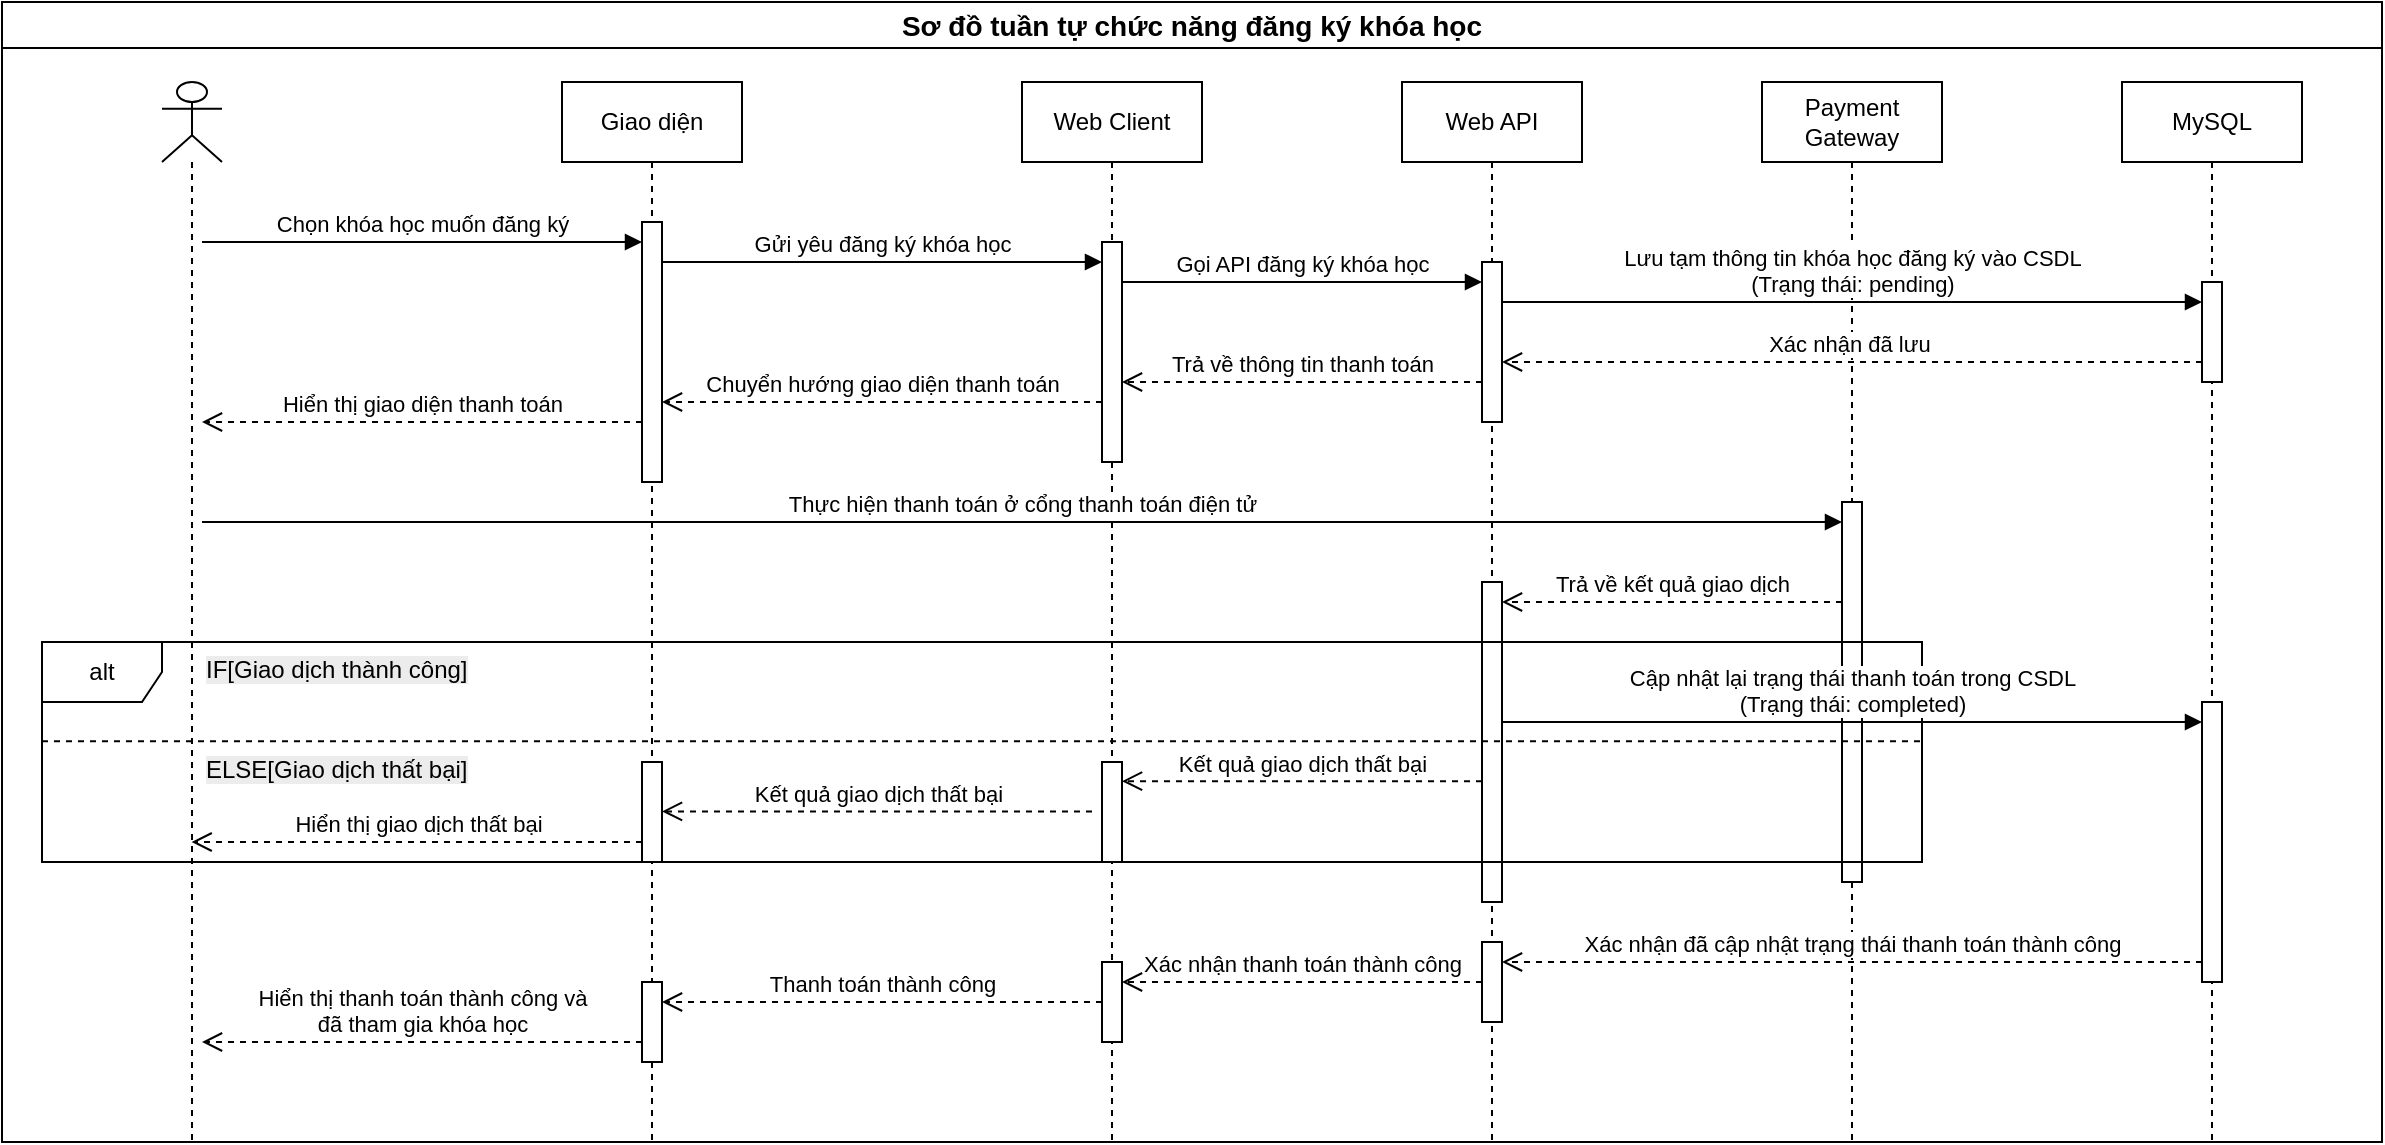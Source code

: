 <mxfile version="27.0.6">
  <diagram name="Page-1" id="ljjpJZf_MDKBFqsCf7DH">
    <mxGraphModel dx="1630" dy="902" grid="1" gridSize="10" guides="1" tooltips="1" connect="1" arrows="1" fold="1" page="1" pageScale="1" pageWidth="850" pageHeight="1100" math="0" shadow="0">
      <root>
        <mxCell id="0" />
        <mxCell id="1" parent="0" />
        <mxCell id="XpHpszUaNS6xZt6m8uRX-1" value="Sơ đồ tuần tự chức năng đăng ký khóa học" style="swimlane;whiteSpace=wrap;html=1;startSize=23;fontSize=14;" parent="1" vertex="1">
          <mxGeometry x="60" y="260" width="1190" height="570" as="geometry" />
        </mxCell>
        <mxCell id="XpHpszUaNS6xZt6m8uRX-2" value="" style="shape=umlLifeline;perimeter=lifelinePerimeter;whiteSpace=wrap;html=1;container=1;dropTarget=0;collapsible=0;recursiveResize=0;outlineConnect=0;portConstraint=eastwest;newEdgeStyle={&quot;curved&quot;:0,&quot;rounded&quot;:0};participant=umlActor;" parent="XpHpszUaNS6xZt6m8uRX-1" vertex="1">
          <mxGeometry x="80" y="40" width="30" height="530" as="geometry" />
        </mxCell>
        <mxCell id="XpHpszUaNS6xZt6m8uRX-3" value="Giao diện" style="shape=umlLifeline;perimeter=lifelinePerimeter;whiteSpace=wrap;html=1;container=1;dropTarget=0;collapsible=0;recursiveResize=0;outlineConnect=0;portConstraint=eastwest;newEdgeStyle={&quot;curved&quot;:0,&quot;rounded&quot;:0};" parent="XpHpszUaNS6xZt6m8uRX-1" vertex="1">
          <mxGeometry x="280" y="40" width="90" height="530" as="geometry" />
        </mxCell>
        <mxCell id="XpHpszUaNS6xZt6m8uRX-4" value="" style="html=1;points=[[0,0,0,0,5],[0,1,0,0,-5],[1,0,0,0,5],[1,1,0,0,-5]];perimeter=orthogonalPerimeter;outlineConnect=0;targetShapes=umlLifeline;portConstraint=eastwest;newEdgeStyle={&quot;curved&quot;:0,&quot;rounded&quot;:0};" parent="XpHpszUaNS6xZt6m8uRX-3" vertex="1">
          <mxGeometry x="40" y="70" width="10" height="130" as="geometry" />
        </mxCell>
        <mxCell id="XpHpszUaNS6xZt6m8uRX-58" value="" style="html=1;points=[[0,0,0,0,5],[0,1,0,0,-5],[1,0,0,0,5],[1,1,0,0,-5]];perimeter=orthogonalPerimeter;outlineConnect=0;targetShapes=umlLifeline;portConstraint=eastwest;newEdgeStyle={&quot;curved&quot;:0,&quot;rounded&quot;:0};" parent="XpHpszUaNS6xZt6m8uRX-3" vertex="1">
          <mxGeometry x="40" y="450" width="10" height="40" as="geometry" />
        </mxCell>
        <mxCell id="XpHpszUaNS6xZt6m8uRX-6" value="Web Client" style="shape=umlLifeline;perimeter=lifelinePerimeter;whiteSpace=wrap;html=1;container=1;dropTarget=0;collapsible=0;recursiveResize=0;outlineConnect=0;portConstraint=eastwest;newEdgeStyle={&quot;curved&quot;:0,&quot;rounded&quot;:0};" parent="XpHpszUaNS6xZt6m8uRX-1" vertex="1">
          <mxGeometry x="510" y="40" width="90" height="530" as="geometry" />
        </mxCell>
        <mxCell id="XpHpszUaNS6xZt6m8uRX-7" value="&lt;span style=&quot;color: rgba(0, 0, 0, 0); font-family: monospace; font-size: 0px; text-align: start;&quot;&gt;%3CmxGraphModel%3E%3Croot%3E%3CmxCell%20id%3D%220%22%2F%3E%3CmxCell%20id%3D%221%22%20parent%3D%220%22%2F%3E%3CmxCell%20id%3D%222%22%20value%3D%22G%E1%BB%8Di%20API%20t%C3%ACm%20ki%E1%BA%BFm%20d%E1%BB%AF%20li%E1%BB%87u%22%20style%3D%22html%3D1%3BverticalAlign%3Dbottom%3BendArrow%3Dblock%3Bcurved%3D0%3Brounded%3D0%3B%22%20edge%3D%221%22%20parent%3D%221%22%3E%3CmxGeometry%20width%3D%2280%22%20relative%3D%221%22%20as%3D%22geometry%22%3E%3CmxPoint%20x%3D%22360%22%20y%3D%22730%22%20as%3D%22sourcePoint%22%2F%3E%3CmxPoint%20x%3D%22580%22%20y%3D%22730%22%20as%3D%22targetPoint%22%2F%3E%3C%2FmxGeometry%3E%3C%2FmxCell%3E%3C%2Froot%3E%3C%2FmxGraphModel%3E&lt;/span&gt;&lt;span style=&quot;color: rgba(0, 0, 0, 0); font-family: monospace; font-size: 0px; text-align: start;&quot;&gt;%3CmxGraphModel%3E%3Croot%3E%3CmxCell%20id%3D%220%22%2F%3E%3CmxCell%20id%3D%221%22%20parent%3D%220%22%2F%3E%3CmxCell%20id%3D%222%22%20value%3D%22G%E1%BB%8Di%20API%20t%C3%ACm%20ki%E1%BA%BFm%20d%E1%BB%AF%20li%E1%BB%87u%22%20style%3D%22html%3D1%3BverticalAlign%3Dbottom%3BendArrow%3Dblock%3Bcurved%3D0%3Brounded%3D0%3B%22%20edge%3D%221%22%20parent%3D%221%22%3E%3CmxGeometry%20width%3D%2280%22%20relative%3D%221%22%20as%3D%22geometry%22%3E%3CmxPoint%20x%3D%22360%22%20y%3D%22730%22%20as%3D%22sourcePoint%22%2F%3E%3CmxPoint%20x%3D%22580%22%20y%3D%22730%22%20as%3D%22targetPoint%22%2F%3E%3C%2FmxGeometry%3E%3C%2FmxCell%3E%3C%2Froot%3E%3C%2FmxGraphModel%3E&lt;/span&gt;" style="html=1;points=[[0,0,0,0,5],[0,1,0,0,-5],[1,0,0,0,5],[1,1,0,0,-5]];perimeter=orthogonalPerimeter;outlineConnect=0;targetShapes=umlLifeline;portConstraint=eastwest;newEdgeStyle={&quot;curved&quot;:0,&quot;rounded&quot;:0};" parent="XpHpszUaNS6xZt6m8uRX-6" vertex="1">
          <mxGeometry x="40" y="80" width="10" height="110" as="geometry" />
        </mxCell>
        <mxCell id="XpHpszUaNS6xZt6m8uRX-56" value="" style="html=1;points=[[0,0,0,0,5],[0,1,0,0,-5],[1,0,0,0,5],[1,1,0,0,-5]];perimeter=orthogonalPerimeter;outlineConnect=0;targetShapes=umlLifeline;portConstraint=eastwest;newEdgeStyle={&quot;curved&quot;:0,&quot;rounded&quot;:0};" parent="XpHpszUaNS6xZt6m8uRX-6" vertex="1">
          <mxGeometry x="40" y="440" width="10" height="40" as="geometry" />
        </mxCell>
        <mxCell id="XpHpszUaNS6xZt6m8uRX-9" value="Web API" style="shape=umlLifeline;perimeter=lifelinePerimeter;whiteSpace=wrap;html=1;container=1;dropTarget=0;collapsible=0;recursiveResize=0;outlineConnect=0;portConstraint=eastwest;newEdgeStyle={&quot;curved&quot;:0,&quot;rounded&quot;:0};" parent="XpHpszUaNS6xZt6m8uRX-1" vertex="1">
          <mxGeometry x="700" y="40" width="90" height="530" as="geometry" />
        </mxCell>
        <mxCell id="XpHpszUaNS6xZt6m8uRX-10" value="" style="html=1;points=[[0,0,0,0,5],[0,1,0,0,-5],[1,0,0,0,5],[1,1,0,0,-5]];perimeter=orthogonalPerimeter;outlineConnect=0;targetShapes=umlLifeline;portConstraint=eastwest;newEdgeStyle={&quot;curved&quot;:0,&quot;rounded&quot;:0};" parent="XpHpszUaNS6xZt6m8uRX-9" vertex="1">
          <mxGeometry x="40" y="90" width="10" height="80" as="geometry" />
        </mxCell>
        <mxCell id="XpHpszUaNS6xZt6m8uRX-54" value="" style="html=1;points=[[0,0,0,0,5],[0,1,0,0,-5],[1,0,0,0,5],[1,1,0,0,-5]];perimeter=orthogonalPerimeter;outlineConnect=0;targetShapes=umlLifeline;portConstraint=eastwest;newEdgeStyle={&quot;curved&quot;:0,&quot;rounded&quot;:0};" parent="XpHpszUaNS6xZt6m8uRX-9" vertex="1">
          <mxGeometry x="40" y="430" width="10" height="40" as="geometry" />
        </mxCell>
        <mxCell id="XpHpszUaNS6xZt6m8uRX-12" value="Chọn khóa học muốn đăng ký" style="html=1;verticalAlign=bottom;endArrow=block;curved=0;rounded=0;" parent="XpHpszUaNS6xZt6m8uRX-1" edge="1">
          <mxGeometry width="80" relative="1" as="geometry">
            <mxPoint x="100" y="120" as="sourcePoint" />
            <mxPoint x="320" y="120" as="targetPoint" />
          </mxGeometry>
        </mxCell>
        <mxCell id="XpHpszUaNS6xZt6m8uRX-13" value="Gửi yêu đăng ký khóa học" style="html=1;verticalAlign=bottom;endArrow=block;curved=0;rounded=0;" parent="XpHpszUaNS6xZt6m8uRX-1" edge="1">
          <mxGeometry width="80" relative="1" as="geometry">
            <mxPoint x="330" y="130" as="sourcePoint" />
            <mxPoint x="550" y="130" as="targetPoint" />
          </mxGeometry>
        </mxCell>
        <mxCell id="XpHpszUaNS6xZt6m8uRX-14" value="Gọi API đăng ký khóa học" style="html=1;verticalAlign=bottom;endArrow=block;curved=0;rounded=0;" parent="XpHpszUaNS6xZt6m8uRX-1" target="XpHpszUaNS6xZt6m8uRX-10" edge="1">
          <mxGeometry width="80" relative="1" as="geometry">
            <mxPoint x="560" y="140" as="sourcePoint" />
            <mxPoint x="720" y="140" as="targetPoint" />
          </mxGeometry>
        </mxCell>
        <mxCell id="XpHpszUaNS6xZt6m8uRX-15" value="Payment&lt;br&gt;Gateway" style="shape=umlLifeline;perimeter=lifelinePerimeter;whiteSpace=wrap;html=1;container=1;dropTarget=0;collapsible=0;recursiveResize=0;outlineConnect=0;portConstraint=eastwest;newEdgeStyle={&quot;curved&quot;:0,&quot;rounded&quot;:0};" parent="XpHpszUaNS6xZt6m8uRX-1" vertex="1">
          <mxGeometry x="880" y="40" width="90" height="530" as="geometry" />
        </mxCell>
        <mxCell id="XpHpszUaNS6xZt6m8uRX-40" value="" style="html=1;points=[[0,0,0,0,5],[0,1,0,0,-5],[1,0,0,0,5],[1,1,0,0,-5]];perimeter=orthogonalPerimeter;outlineConnect=0;targetShapes=umlLifeline;portConstraint=eastwest;newEdgeStyle={&quot;curved&quot;:0,&quot;rounded&quot;:0};" parent="XpHpszUaNS6xZt6m8uRX-15" vertex="1">
          <mxGeometry x="40" y="210" width="10" height="190" as="geometry" />
        </mxCell>
        <mxCell id="XpHpszUaNS6xZt6m8uRX-31" value="MySQL" style="shape=umlLifeline;perimeter=lifelinePerimeter;whiteSpace=wrap;html=1;container=1;dropTarget=0;collapsible=0;recursiveResize=0;outlineConnect=0;portConstraint=eastwest;newEdgeStyle={&quot;curved&quot;:0,&quot;rounded&quot;:0};" parent="XpHpszUaNS6xZt6m8uRX-1" vertex="1">
          <mxGeometry x="1060" y="40" width="90" height="530" as="geometry" />
        </mxCell>
        <mxCell id="XpHpszUaNS6xZt6m8uRX-32" value="" style="html=1;points=[[0,0,0,0,5],[0,1,0,0,-5],[1,0,0,0,5],[1,1,0,0,-5]];perimeter=orthogonalPerimeter;outlineConnect=0;targetShapes=umlLifeline;portConstraint=eastwest;newEdgeStyle={&quot;curved&quot;:0,&quot;rounded&quot;:0};" parent="XpHpszUaNS6xZt6m8uRX-31" vertex="1">
          <mxGeometry x="40" y="100" width="10" height="50" as="geometry" />
        </mxCell>
        <mxCell id="XpHpszUaNS6xZt6m8uRX-53" value="" style="html=1;points=[[0,0,0,0,5],[0,1,0,0,-5],[1,0,0,0,5],[1,1,0,0,-5]];perimeter=orthogonalPerimeter;outlineConnect=0;targetShapes=umlLifeline;portConstraint=eastwest;newEdgeStyle={&quot;curved&quot;:0,&quot;rounded&quot;:0};" parent="XpHpszUaNS6xZt6m8uRX-31" vertex="1">
          <mxGeometry x="40" y="310" width="10" height="140" as="geometry" />
        </mxCell>
        <mxCell id="XpHpszUaNS6xZt6m8uRX-34" value="Lưu tạm thông tin khóa học đăng ký vào CSDL&lt;br&gt;(Trạng thái: pending)" style="html=1;verticalAlign=bottom;endArrow=block;curved=0;rounded=0;" parent="XpHpszUaNS6xZt6m8uRX-1" edge="1">
          <mxGeometry width="80" relative="1" as="geometry">
            <mxPoint x="750" y="150" as="sourcePoint" />
            <mxPoint x="1100" y="150" as="targetPoint" />
          </mxGeometry>
        </mxCell>
        <mxCell id="XpHpszUaNS6xZt6m8uRX-35" value="Xác nhận đã lưu&amp;nbsp;" style="html=1;verticalAlign=bottom;endArrow=open;dashed=1;endSize=8;curved=0;rounded=0;" parent="XpHpszUaNS6xZt6m8uRX-1" edge="1">
          <mxGeometry relative="1" as="geometry">
            <mxPoint x="1100" y="180" as="sourcePoint" />
            <mxPoint x="750" y="180" as="targetPoint" />
          </mxGeometry>
        </mxCell>
        <mxCell id="XpHpszUaNS6xZt6m8uRX-36" value="Trả về thông tin thanh toán" style="html=1;verticalAlign=bottom;endArrow=open;dashed=1;endSize=8;curved=0;rounded=0;" parent="XpHpszUaNS6xZt6m8uRX-1" target="XpHpszUaNS6xZt6m8uRX-7" edge="1">
          <mxGeometry relative="1" as="geometry">
            <mxPoint x="740" y="190" as="sourcePoint" />
            <mxPoint x="390" y="190" as="targetPoint" />
          </mxGeometry>
        </mxCell>
        <mxCell id="XpHpszUaNS6xZt6m8uRX-37" value="Chuyển hướng giao diện thanh toán" style="html=1;verticalAlign=bottom;endArrow=open;dashed=1;endSize=8;curved=0;rounded=0;" parent="XpHpszUaNS6xZt6m8uRX-1" target="XpHpszUaNS6xZt6m8uRX-4" edge="1">
          <mxGeometry relative="1" as="geometry">
            <mxPoint x="550" y="200" as="sourcePoint" />
            <mxPoint x="340" y="200" as="targetPoint" />
          </mxGeometry>
        </mxCell>
        <mxCell id="XpHpszUaNS6xZt6m8uRX-38" value="Hiển thị giao diện thanh toán" style="html=1;verticalAlign=bottom;endArrow=open;dashed=1;endSize=8;curved=0;rounded=0;" parent="XpHpszUaNS6xZt6m8uRX-1" edge="1">
          <mxGeometry relative="1" as="geometry">
            <mxPoint x="320" y="210" as="sourcePoint" />
            <mxPoint x="100" y="210" as="targetPoint" />
          </mxGeometry>
        </mxCell>
        <mxCell id="XpHpszUaNS6xZt6m8uRX-39" value="Thực hiện thanh toán ở cổng thanh toán điện tử" style="html=1;verticalAlign=bottom;endArrow=block;curved=0;rounded=0;" parent="XpHpszUaNS6xZt6m8uRX-1" edge="1">
          <mxGeometry width="80" relative="1" as="geometry">
            <mxPoint x="100" y="260" as="sourcePoint" />
            <mxPoint x="920" y="260" as="targetPoint" />
          </mxGeometry>
        </mxCell>
        <mxCell id="XpHpszUaNS6xZt6m8uRX-42" value="Trả về kết quả giao dịch" style="html=1;verticalAlign=bottom;endArrow=open;dashed=1;endSize=8;curved=0;rounded=0;" parent="XpHpszUaNS6xZt6m8uRX-1" edge="1">
          <mxGeometry relative="1" as="geometry">
            <mxPoint x="920" y="300" as="sourcePoint" />
            <mxPoint x="750" y="300" as="targetPoint" />
          </mxGeometry>
        </mxCell>
        <mxCell id="XpHpszUaNS6xZt6m8uRX-41" value="" style="html=1;points=[[0,0,0,0,5],[0,1,0,0,-5],[1,0,0,0,5],[1,1,0,0,-5]];perimeter=orthogonalPerimeter;outlineConnect=0;targetShapes=umlLifeline;portConstraint=eastwest;newEdgeStyle={&quot;curved&quot;:0,&quot;rounded&quot;:0};" parent="XpHpszUaNS6xZt6m8uRX-1" vertex="1">
          <mxGeometry x="740" y="290" width="10" height="160" as="geometry" />
        </mxCell>
        <mxCell id="XpHpszUaNS6xZt6m8uRX-43" value="alt" style="shape=umlFrame;whiteSpace=wrap;html=1;pointerEvents=0;" parent="XpHpszUaNS6xZt6m8uRX-1" vertex="1">
          <mxGeometry x="20" y="320" width="940" height="110" as="geometry" />
        </mxCell>
        <mxCell id="XpHpszUaNS6xZt6m8uRX-44" value="" style="endArrow=none;dashed=1;html=1;rounded=0;exitX=0.002;exitY=0.542;exitDx=0;exitDy=0;exitPerimeter=0;entryX=1.001;entryY=0.542;entryDx=0;entryDy=0;entryPerimeter=0;" parent="XpHpszUaNS6xZt6m8uRX-1" edge="1">
          <mxGeometry width="50" height="50" relative="1" as="geometry">
            <mxPoint x="20.0" y="369.58" as="sourcePoint" />
            <mxPoint x="959.06" y="369.58" as="targetPoint" />
          </mxGeometry>
        </mxCell>
        <mxCell id="XpHpszUaNS6xZt6m8uRX-45" value="&lt;span style=&quot;color: rgb(0, 0, 0); font-family: Helvetica; font-size: 12px; font-style: normal; font-variant-ligatures: normal; font-variant-caps: normal; font-weight: 400; letter-spacing: normal; orphans: 2; text-align: center; text-indent: 0px; text-transform: none; widows: 2; word-spacing: 0px; -webkit-text-stroke-width: 0px; white-space: normal; background-color: rgb(236, 236, 236); text-decoration-thickness: initial; text-decoration-style: initial; text-decoration-color: initial; float: none; display: inline !important;&quot;&gt;IF[Giao dịch thành công]&lt;/span&gt;" style="text;whiteSpace=wrap;html=1;" parent="XpHpszUaNS6xZt6m8uRX-1" vertex="1">
          <mxGeometry x="100" y="320" width="140" height="40" as="geometry" />
        </mxCell>
        <mxCell id="XpHpszUaNS6xZt6m8uRX-46" value="&lt;span style=&quot;color: rgb(0, 0, 0); font-family: Helvetica; font-size: 12px; font-style: normal; font-variant-ligatures: normal; font-variant-caps: normal; font-weight: 400; letter-spacing: normal; orphans: 2; text-align: center; text-indent: 0px; text-transform: none; widows: 2; word-spacing: 0px; -webkit-text-stroke-width: 0px; white-space: normal; background-color: rgb(236, 236, 236); text-decoration-thickness: initial; text-decoration-style: initial; text-decoration-color: initial; float: none; display: inline !important;&quot;&gt;ELSE[Giao dịch thất bại]&lt;/span&gt;" style="text;whiteSpace=wrap;html=1;" parent="XpHpszUaNS6xZt6m8uRX-1" vertex="1">
          <mxGeometry x="100" y="370" width="140" height="40" as="geometry" />
        </mxCell>
        <mxCell id="XpHpszUaNS6xZt6m8uRX-47" value="Kết quả giao dịch thất bại" style="html=1;verticalAlign=bottom;endArrow=open;dashed=1;endSize=8;curved=0;rounded=0;" parent="XpHpszUaNS6xZt6m8uRX-1" edge="1">
          <mxGeometry relative="1" as="geometry">
            <mxPoint x="740" y="389.58" as="sourcePoint" />
            <mxPoint x="560.0" y="389.58" as="targetPoint" />
          </mxGeometry>
        </mxCell>
        <mxCell id="XpHpszUaNS6xZt6m8uRX-48" value="" style="html=1;points=[[0,0,0,0,5],[0,1,0,0,-5],[1,0,0,0,5],[1,1,0,0,-5]];perimeter=orthogonalPerimeter;outlineConnect=0;targetShapes=umlLifeline;portConstraint=eastwest;newEdgeStyle={&quot;curved&quot;:0,&quot;rounded&quot;:0};" parent="XpHpszUaNS6xZt6m8uRX-1" vertex="1">
          <mxGeometry x="550" y="380" width="10" height="50" as="geometry" />
        </mxCell>
        <mxCell id="XpHpszUaNS6xZt6m8uRX-49" value="" style="html=1;points=[[0,0,0,0,5],[0,1,0,0,-5],[1,0,0,0,5],[1,1,0,0,-5]];perimeter=orthogonalPerimeter;outlineConnect=0;targetShapes=umlLifeline;portConstraint=eastwest;newEdgeStyle={&quot;curved&quot;:0,&quot;rounded&quot;:0};" parent="XpHpszUaNS6xZt6m8uRX-1" vertex="1">
          <mxGeometry x="320" y="380" width="10" height="50" as="geometry" />
        </mxCell>
        <mxCell id="XpHpszUaNS6xZt6m8uRX-50" value="Kết quả giao dịch thất bại" style="html=1;verticalAlign=bottom;endArrow=open;dashed=1;endSize=8;curved=0;rounded=0;" parent="XpHpszUaNS6xZt6m8uRX-1" edge="1">
          <mxGeometry relative="1" as="geometry">
            <mxPoint x="545" y="404.71" as="sourcePoint" />
            <mxPoint x="330" y="404.71" as="targetPoint" />
          </mxGeometry>
        </mxCell>
        <mxCell id="XpHpszUaNS6xZt6m8uRX-51" value="Hiển thị giao dịch thất bại" style="html=1;verticalAlign=bottom;endArrow=open;dashed=1;endSize=8;curved=0;rounded=0;" parent="XpHpszUaNS6xZt6m8uRX-1" edge="1">
          <mxGeometry relative="1" as="geometry">
            <mxPoint x="320" y="420.0" as="sourcePoint" />
            <mxPoint x="94.81" y="420" as="targetPoint" />
          </mxGeometry>
        </mxCell>
        <mxCell id="XpHpszUaNS6xZt6m8uRX-52" value="Cập nhật lại trạng thái thanh toán trong CSDL&lt;br&gt;(Trạng thái: completed)" style="html=1;verticalAlign=bottom;endArrow=block;curved=0;rounded=0;" parent="XpHpszUaNS6xZt6m8uRX-1" edge="1">
          <mxGeometry width="80" relative="1" as="geometry">
            <mxPoint x="750" y="360.0" as="sourcePoint" />
            <mxPoint x="1100" y="360.0" as="targetPoint" />
          </mxGeometry>
        </mxCell>
        <mxCell id="XpHpszUaNS6xZt6m8uRX-55" value="Xác nhận đã cập nhật trạng thái thanh toán thành công" style="html=1;verticalAlign=bottom;endArrow=open;dashed=1;endSize=8;curved=0;rounded=0;" parent="XpHpszUaNS6xZt6m8uRX-1" edge="1">
          <mxGeometry relative="1" as="geometry">
            <mxPoint x="1100" y="480" as="sourcePoint" />
            <mxPoint x="750" y="480" as="targetPoint" />
          </mxGeometry>
        </mxCell>
        <mxCell id="XpHpszUaNS6xZt6m8uRX-57" value="Xác nhận thanh toán thành công" style="html=1;verticalAlign=bottom;endArrow=open;dashed=1;endSize=8;curved=0;rounded=0;" parent="XpHpszUaNS6xZt6m8uRX-1" edge="1">
          <mxGeometry relative="1" as="geometry">
            <mxPoint x="740" y="490.0" as="sourcePoint" />
            <mxPoint x="560.0" y="490.0" as="targetPoint" />
          </mxGeometry>
        </mxCell>
        <mxCell id="XpHpszUaNS6xZt6m8uRX-59" value="Thanh toán thành công" style="html=1;verticalAlign=bottom;endArrow=open;dashed=1;endSize=8;curved=0;rounded=0;" parent="XpHpszUaNS6xZt6m8uRX-1" target="XpHpszUaNS6xZt6m8uRX-58" edge="1">
          <mxGeometry relative="1" as="geometry">
            <mxPoint x="550" y="500.0" as="sourcePoint" />
            <mxPoint x="370.0" y="500.0" as="targetPoint" />
          </mxGeometry>
        </mxCell>
        <mxCell id="XpHpszUaNS6xZt6m8uRX-60" value="Hiển thị thanh toán thành công và&lt;br&gt;đã tham gia khóa học" style="html=1;verticalAlign=bottom;endArrow=open;dashed=1;endSize=8;curved=0;rounded=0;" parent="XpHpszUaNS6xZt6m8uRX-1" edge="1">
          <mxGeometry relative="1" as="geometry">
            <mxPoint x="320" y="520.0" as="sourcePoint" />
            <mxPoint x="100" y="520" as="targetPoint" />
          </mxGeometry>
        </mxCell>
      </root>
    </mxGraphModel>
  </diagram>
</mxfile>
